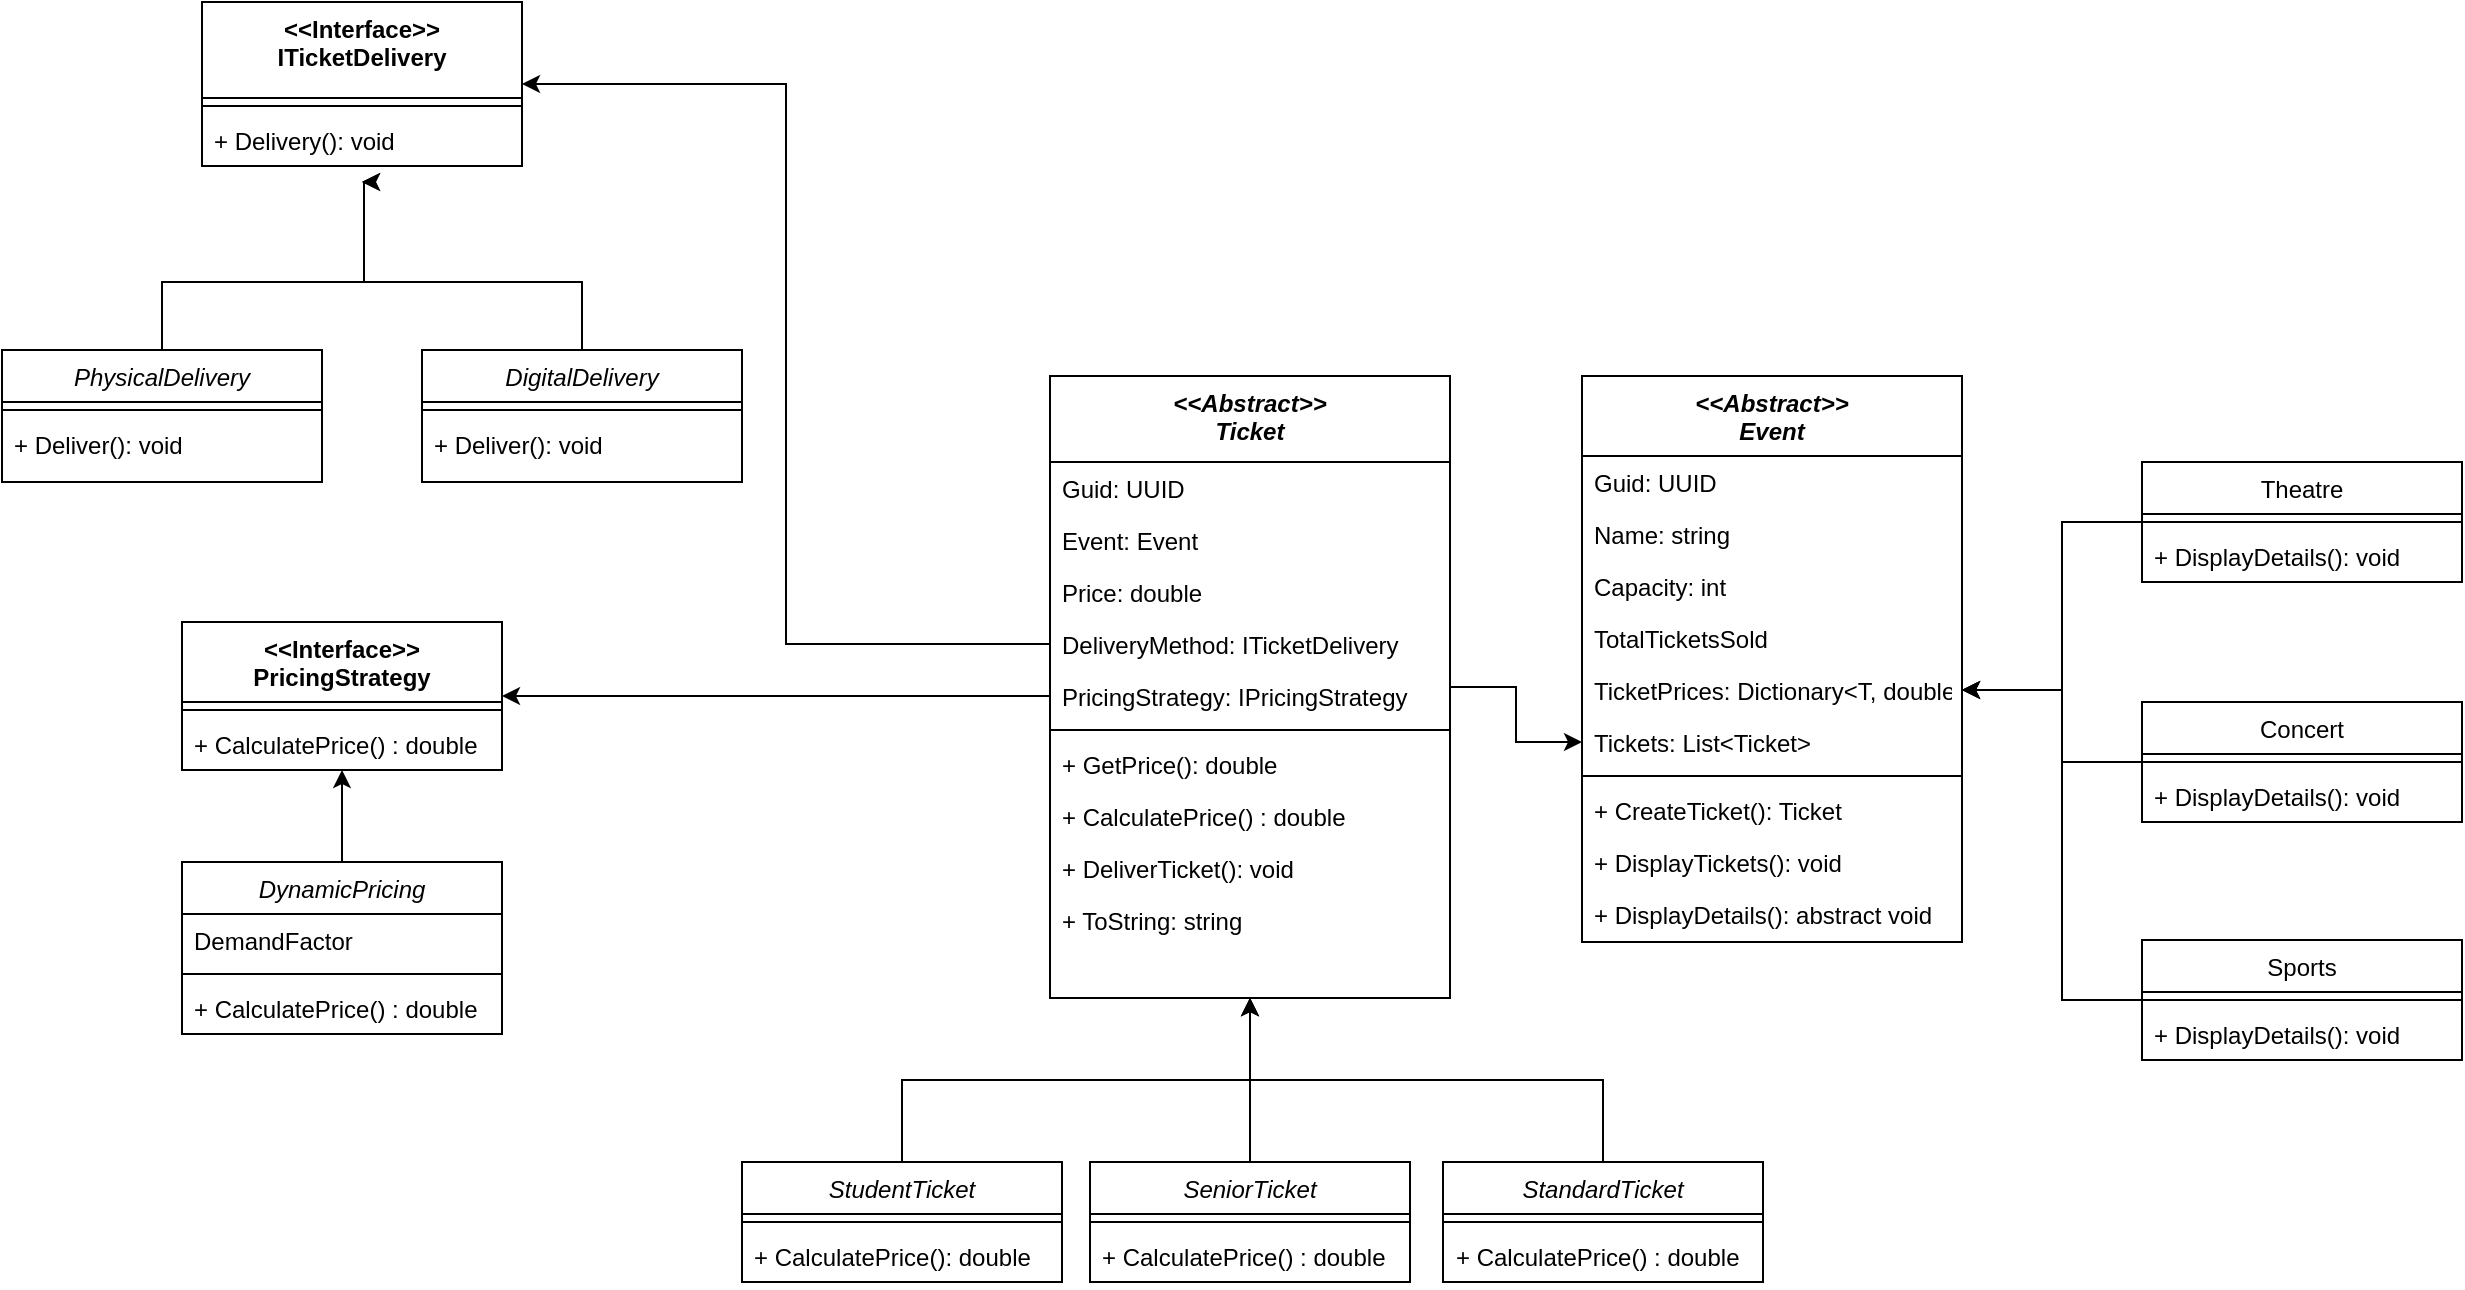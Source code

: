 <mxfile version="24.7.17">
  <diagram name="Page-1" id="z8JFlLbfX-9ULxDglQGG">
    <mxGraphModel dx="2261" dy="2005" grid="1" gridSize="10" guides="1" tooltips="1" connect="1" arrows="1" fold="1" page="1" pageScale="1" pageWidth="827" pageHeight="1169" math="0" shadow="0">
      <root>
        <mxCell id="0" />
        <mxCell id="1" parent="0" />
        <mxCell id="biFe90QDDbs4DXHO_58R-1" value="&lt;&lt;Abstract&gt;&gt;&#xa;Event" style="swimlane;fontStyle=3;align=center;verticalAlign=top;childLayout=stackLayout;horizontal=1;startSize=40;horizontalStack=0;resizeParent=1;resizeLast=0;collapsible=1;marginBottom=0;rounded=0;shadow=0;strokeWidth=1;" vertex="1" parent="1">
          <mxGeometry x="100" y="-43" width="190" height="283" as="geometry">
            <mxRectangle x="230" y="140" width="160" height="26" as="alternateBounds" />
          </mxGeometry>
        </mxCell>
        <mxCell id="biFe90QDDbs4DXHO_58R-2" value="Guid: UUID" style="text;align=left;verticalAlign=top;spacingLeft=4;spacingRight=4;overflow=hidden;rotatable=0;points=[[0,0.5],[1,0.5]];portConstraint=eastwest;" vertex="1" parent="biFe90QDDbs4DXHO_58R-1">
          <mxGeometry y="40" width="190" height="26" as="geometry" />
        </mxCell>
        <mxCell id="biFe90QDDbs4DXHO_58R-3" value="Name: string" style="text;align=left;verticalAlign=top;spacingLeft=4;spacingRight=4;overflow=hidden;rotatable=0;points=[[0,0.5],[1,0.5]];portConstraint=eastwest;" vertex="1" parent="biFe90QDDbs4DXHO_58R-1">
          <mxGeometry y="66" width="190" height="26" as="geometry" />
        </mxCell>
        <mxCell id="biFe90QDDbs4DXHO_58R-4" value="Capacity: int" style="text;align=left;verticalAlign=top;spacingLeft=4;spacingRight=4;overflow=hidden;rotatable=0;points=[[0,0.5],[1,0.5]];portConstraint=eastwest;" vertex="1" parent="biFe90QDDbs4DXHO_58R-1">
          <mxGeometry y="92" width="190" height="26" as="geometry" />
        </mxCell>
        <mxCell id="biFe90QDDbs4DXHO_58R-83" value="TotalTicketsSold" style="text;align=left;verticalAlign=top;spacingLeft=4;spacingRight=4;overflow=hidden;rotatable=0;points=[[0,0.5],[1,0.5]];portConstraint=eastwest;" vertex="1" parent="biFe90QDDbs4DXHO_58R-1">
          <mxGeometry y="118" width="190" height="26" as="geometry" />
        </mxCell>
        <mxCell id="biFe90QDDbs4DXHO_58R-108" value="TicketPrices: Dictionary&lt;T, double&gt;" style="text;align=left;verticalAlign=top;spacingLeft=4;spacingRight=4;overflow=hidden;rotatable=0;points=[[0,0.5],[1,0.5]];portConstraint=eastwest;" vertex="1" parent="biFe90QDDbs4DXHO_58R-1">
          <mxGeometry y="144" width="190" height="26" as="geometry" />
        </mxCell>
        <mxCell id="biFe90QDDbs4DXHO_58R-6" value="Tickets: List&lt;Ticket&gt;" style="text;align=left;verticalAlign=top;spacingLeft=4;spacingRight=4;overflow=hidden;rotatable=0;points=[[0,0.5],[1,0.5]];portConstraint=eastwest;" vertex="1" parent="biFe90QDDbs4DXHO_58R-1">
          <mxGeometry y="170" width="190" height="26" as="geometry" />
        </mxCell>
        <mxCell id="biFe90QDDbs4DXHO_58R-9" value="" style="line;html=1;strokeWidth=1;align=left;verticalAlign=middle;spacingTop=-1;spacingLeft=3;spacingRight=3;rotatable=0;labelPosition=right;points=[];portConstraint=eastwest;" vertex="1" parent="biFe90QDDbs4DXHO_58R-1">
          <mxGeometry y="196" width="190" height="8" as="geometry" />
        </mxCell>
        <mxCell id="biFe90QDDbs4DXHO_58R-77" value="+ CreateTicket(): Ticket" style="text;align=left;verticalAlign=top;spacingLeft=4;spacingRight=4;overflow=hidden;rotatable=0;points=[[0,0.5],[1,0.5]];portConstraint=eastwest;" vertex="1" parent="biFe90QDDbs4DXHO_58R-1">
          <mxGeometry y="204" width="190" height="26" as="geometry" />
        </mxCell>
        <mxCell id="biFe90QDDbs4DXHO_58R-78" value="+ DisplayTickets(): void" style="text;align=left;verticalAlign=top;spacingLeft=4;spacingRight=4;overflow=hidden;rotatable=0;points=[[0,0.5],[1,0.5]];portConstraint=eastwest;" vertex="1" parent="biFe90QDDbs4DXHO_58R-1">
          <mxGeometry y="230" width="190" height="26" as="geometry" />
        </mxCell>
        <mxCell id="biFe90QDDbs4DXHO_58R-10" value="+ DisplayDetails(): abstract void" style="text;align=left;verticalAlign=top;spacingLeft=4;spacingRight=4;overflow=hidden;rotatable=0;points=[[0,0.5],[1,0.5]];portConstraint=eastwest;" vertex="1" parent="biFe90QDDbs4DXHO_58R-1">
          <mxGeometry y="256" width="190" height="26" as="geometry" />
        </mxCell>
        <mxCell id="biFe90QDDbs4DXHO_58R-97" style="edgeStyle=orthogonalEdgeStyle;rounded=0;orthogonalLoop=1;jettySize=auto;html=1;entryX=1;entryY=0.5;entryDx=0;entryDy=0;" edge="1" parent="1" source="biFe90QDDbs4DXHO_58R-14">
          <mxGeometry relative="1" as="geometry">
            <mxPoint x="290" y="114" as="targetPoint" />
            <Array as="points">
              <mxPoint x="340" y="150" />
              <mxPoint x="340" y="114" />
            </Array>
          </mxGeometry>
        </mxCell>
        <mxCell id="biFe90QDDbs4DXHO_58R-14" value="Concert" style="swimlane;fontStyle=0;align=center;verticalAlign=top;childLayout=stackLayout;horizontal=1;startSize=26;horizontalStack=0;resizeParent=1;resizeLast=0;collapsible=1;marginBottom=0;rounded=0;shadow=0;strokeWidth=1;" vertex="1" parent="1">
          <mxGeometry x="380" y="120" width="160" height="60" as="geometry">
            <mxRectangle x="130" y="380" width="160" height="26" as="alternateBounds" />
          </mxGeometry>
        </mxCell>
        <mxCell id="biFe90QDDbs4DXHO_58R-15" value="" style="line;html=1;strokeWidth=1;align=left;verticalAlign=middle;spacingTop=-1;spacingLeft=3;spacingRight=3;rotatable=0;labelPosition=right;points=[];portConstraint=eastwest;" vertex="1" parent="biFe90QDDbs4DXHO_58R-14">
          <mxGeometry y="26" width="160" height="8" as="geometry" />
        </mxCell>
        <mxCell id="biFe90QDDbs4DXHO_58R-16" value="+ DisplayDetails(): void" style="text;align=left;verticalAlign=top;spacingLeft=4;spacingRight=4;overflow=hidden;rotatable=0;points=[[0,0.5],[1,0.5]];portConstraint=eastwest;" vertex="1" parent="biFe90QDDbs4DXHO_58R-14">
          <mxGeometry y="34" width="160" height="26" as="geometry" />
        </mxCell>
        <mxCell id="biFe90QDDbs4DXHO_58R-99" style="edgeStyle=orthogonalEdgeStyle;rounded=0;orthogonalLoop=1;jettySize=auto;html=1;entryX=1;entryY=0.5;entryDx=0;entryDy=0;" edge="1" parent="1" source="biFe90QDDbs4DXHO_58R-18">
          <mxGeometry relative="1" as="geometry">
            <mxPoint x="290" y="114" as="targetPoint" />
            <Array as="points">
              <mxPoint x="340" y="269" />
              <mxPoint x="340" y="114" />
            </Array>
          </mxGeometry>
        </mxCell>
        <mxCell id="biFe90QDDbs4DXHO_58R-18" value="Sports" style="swimlane;fontStyle=0;align=center;verticalAlign=top;childLayout=stackLayout;horizontal=1;startSize=26;horizontalStack=0;resizeParent=1;resizeLast=0;collapsible=1;marginBottom=0;rounded=0;shadow=0;strokeWidth=1;" vertex="1" parent="1">
          <mxGeometry x="380" y="239" width="160" height="60" as="geometry">
            <mxRectangle x="340" y="380" width="170" height="26" as="alternateBounds" />
          </mxGeometry>
        </mxCell>
        <mxCell id="biFe90QDDbs4DXHO_58R-19" value="" style="line;html=1;strokeWidth=1;align=left;verticalAlign=middle;spacingTop=-1;spacingLeft=3;spacingRight=3;rotatable=0;labelPosition=right;points=[];portConstraint=eastwest;" vertex="1" parent="biFe90QDDbs4DXHO_58R-18">
          <mxGeometry y="26" width="160" height="8" as="geometry" />
        </mxCell>
        <mxCell id="biFe90QDDbs4DXHO_58R-20" value="+ DisplayDetails(): void" style="text;align=left;verticalAlign=top;spacingLeft=4;spacingRight=4;overflow=hidden;rotatable=0;points=[[0,0.5],[1,0.5]];portConstraint=eastwest;" vertex="1" parent="biFe90QDDbs4DXHO_58R-18">
          <mxGeometry y="34" width="160" height="26" as="geometry" />
        </mxCell>
        <mxCell id="biFe90QDDbs4DXHO_58R-98" style="edgeStyle=orthogonalEdgeStyle;rounded=0;orthogonalLoop=1;jettySize=auto;html=1;entryX=1;entryY=0.5;entryDx=0;entryDy=0;" edge="1" parent="1" source="biFe90QDDbs4DXHO_58R-22">
          <mxGeometry relative="1" as="geometry">
            <mxPoint x="290" y="114" as="targetPoint" />
            <Array as="points">
              <mxPoint x="340" y="30" />
              <mxPoint x="340" y="114" />
            </Array>
          </mxGeometry>
        </mxCell>
        <mxCell id="biFe90QDDbs4DXHO_58R-22" value="Theatre" style="swimlane;fontStyle=0;align=center;verticalAlign=top;childLayout=stackLayout;horizontal=1;startSize=26;horizontalStack=0;resizeParent=1;resizeLast=0;collapsible=1;marginBottom=0;rounded=0;shadow=0;strokeWidth=1;" vertex="1" parent="1">
          <mxGeometry x="380" width="160" height="60" as="geometry">
            <mxRectangle x="130" y="380" width="160" height="26" as="alternateBounds" />
          </mxGeometry>
        </mxCell>
        <mxCell id="biFe90QDDbs4DXHO_58R-23" value="" style="line;html=1;strokeWidth=1;align=left;verticalAlign=middle;spacingTop=-1;spacingLeft=3;spacingRight=3;rotatable=0;labelPosition=right;points=[];portConstraint=eastwest;" vertex="1" parent="biFe90QDDbs4DXHO_58R-22">
          <mxGeometry y="26" width="160" height="8" as="geometry" />
        </mxCell>
        <mxCell id="biFe90QDDbs4DXHO_58R-24" value="+ DisplayDetails(): void" style="text;align=left;verticalAlign=top;spacingLeft=4;spacingRight=4;overflow=hidden;rotatable=0;points=[[0,0.5],[1,0.5]];portConstraint=eastwest;" vertex="1" parent="biFe90QDDbs4DXHO_58R-22">
          <mxGeometry y="34" width="160" height="26" as="geometry" />
        </mxCell>
        <mxCell id="biFe90QDDbs4DXHO_58R-33" style="edgeStyle=orthogonalEdgeStyle;rounded=0;orthogonalLoop=1;jettySize=auto;html=1;" edge="1" parent="1" source="biFe90QDDbs4DXHO_58R-34">
          <mxGeometry relative="1" as="geometry">
            <mxPoint x="-510" y="-140" as="targetPoint" />
            <Array as="points">
              <mxPoint x="-610" y="-90" />
              <mxPoint x="-509" y="-90" />
            </Array>
          </mxGeometry>
        </mxCell>
        <mxCell id="biFe90QDDbs4DXHO_58R-34" value="PhysicalDelivery" style="swimlane;fontStyle=2;align=center;verticalAlign=top;childLayout=stackLayout;horizontal=1;startSize=26;horizontalStack=0;resizeParent=1;resizeLast=0;collapsible=1;marginBottom=0;rounded=0;shadow=0;strokeWidth=1;" vertex="1" parent="1">
          <mxGeometry x="-690" y="-56" width="160" height="66" as="geometry">
            <mxRectangle x="230" y="140" width="160" height="26" as="alternateBounds" />
          </mxGeometry>
        </mxCell>
        <mxCell id="biFe90QDDbs4DXHO_58R-35" value="" style="line;html=1;strokeWidth=1;align=left;verticalAlign=middle;spacingTop=-1;spacingLeft=3;spacingRight=3;rotatable=0;labelPosition=right;points=[];portConstraint=eastwest;" vertex="1" parent="biFe90QDDbs4DXHO_58R-34">
          <mxGeometry y="26" width="160" height="8" as="geometry" />
        </mxCell>
        <mxCell id="biFe90QDDbs4DXHO_58R-36" value="+ Deliver(): void" style="text;align=left;verticalAlign=top;spacingLeft=4;spacingRight=4;overflow=hidden;rotatable=0;points=[[0,0.5],[1,0.5]];portConstraint=eastwest;" vertex="1" parent="biFe90QDDbs4DXHO_58R-34">
          <mxGeometry y="34" width="160" height="26" as="geometry" />
        </mxCell>
        <mxCell id="biFe90QDDbs4DXHO_58R-37" style="edgeStyle=orthogonalEdgeStyle;rounded=0;orthogonalLoop=1;jettySize=auto;html=1;" edge="1" parent="1" source="biFe90QDDbs4DXHO_58R-38">
          <mxGeometry relative="1" as="geometry">
            <mxPoint x="-510" y="-140" as="targetPoint" />
            <Array as="points">
              <mxPoint x="-400" y="-90" />
              <mxPoint x="-509" y="-90" />
            </Array>
          </mxGeometry>
        </mxCell>
        <mxCell id="biFe90QDDbs4DXHO_58R-38" value="DigitalDelivery" style="swimlane;fontStyle=2;align=center;verticalAlign=top;childLayout=stackLayout;horizontal=1;startSize=26;horizontalStack=0;resizeParent=1;resizeLast=0;collapsible=1;marginBottom=0;rounded=0;shadow=0;strokeWidth=1;" vertex="1" parent="1">
          <mxGeometry x="-480" y="-56" width="160" height="66" as="geometry">
            <mxRectangle x="230" y="140" width="160" height="26" as="alternateBounds" />
          </mxGeometry>
        </mxCell>
        <mxCell id="biFe90QDDbs4DXHO_58R-39" value="" style="line;html=1;strokeWidth=1;align=left;verticalAlign=middle;spacingTop=-1;spacingLeft=3;spacingRight=3;rotatable=0;labelPosition=right;points=[];portConstraint=eastwest;" vertex="1" parent="biFe90QDDbs4DXHO_58R-38">
          <mxGeometry y="26" width="160" height="8" as="geometry" />
        </mxCell>
        <mxCell id="biFe90QDDbs4DXHO_58R-40" value="+ Deliver(): void" style="text;align=left;verticalAlign=top;spacingLeft=4;spacingRight=4;overflow=hidden;rotatable=0;points=[[0,0.5],[1,0.5]];portConstraint=eastwest;" vertex="1" parent="biFe90QDDbs4DXHO_58R-38">
          <mxGeometry y="34" width="160" height="26" as="geometry" />
        </mxCell>
        <mxCell id="biFe90QDDbs4DXHO_58R-41" value="&amp;lt;&amp;lt;Interface&amp;gt;&amp;gt;&lt;div&gt;ITicketDelivery&lt;/div&gt;" style="swimlane;fontStyle=1;align=center;verticalAlign=top;childLayout=stackLayout;horizontal=1;startSize=48;horizontalStack=0;resizeParent=1;resizeParentMax=0;resizeLast=0;collapsible=1;marginBottom=0;whiteSpace=wrap;html=1;" vertex="1" parent="1">
          <mxGeometry x="-590" y="-230" width="160" height="82" as="geometry" />
        </mxCell>
        <mxCell id="biFe90QDDbs4DXHO_58R-42" value="" style="line;strokeWidth=1;fillColor=none;align=left;verticalAlign=middle;spacingTop=-1;spacingLeft=3;spacingRight=3;rotatable=0;labelPosition=right;points=[];portConstraint=eastwest;strokeColor=inherit;" vertex="1" parent="biFe90QDDbs4DXHO_58R-41">
          <mxGeometry y="48" width="160" height="8" as="geometry" />
        </mxCell>
        <mxCell id="biFe90QDDbs4DXHO_58R-43" value="+ Delivery(): void" style="text;strokeColor=none;fillColor=none;align=left;verticalAlign=top;spacingLeft=4;spacingRight=4;overflow=hidden;rotatable=0;points=[[0,0.5],[1,0.5]];portConstraint=eastwest;whiteSpace=wrap;html=1;" vertex="1" parent="biFe90QDDbs4DXHO_58R-41">
          <mxGeometry y="56" width="160" height="26" as="geometry" />
        </mxCell>
        <mxCell id="biFe90QDDbs4DXHO_58R-44" value="&amp;lt;&amp;lt;Interface&amp;gt;&amp;gt;&lt;div&gt;PricingStrategy&lt;/div&gt;" style="swimlane;fontStyle=1;align=center;verticalAlign=top;childLayout=stackLayout;horizontal=1;startSize=40;horizontalStack=0;resizeParent=1;resizeParentMax=0;resizeLast=0;collapsible=1;marginBottom=0;whiteSpace=wrap;html=1;" vertex="1" parent="1">
          <mxGeometry x="-600" y="80" width="160" height="74" as="geometry" />
        </mxCell>
        <mxCell id="biFe90QDDbs4DXHO_58R-45" value="" style="line;strokeWidth=1;fillColor=none;align=left;verticalAlign=middle;spacingTop=-1;spacingLeft=3;spacingRight=3;rotatable=0;labelPosition=right;points=[];portConstraint=eastwest;strokeColor=inherit;" vertex="1" parent="biFe90QDDbs4DXHO_58R-44">
          <mxGeometry y="40" width="160" height="8" as="geometry" />
        </mxCell>
        <mxCell id="biFe90QDDbs4DXHO_58R-46" value="+ CalculatePrice() : double" style="text;strokeColor=none;fillColor=none;align=left;verticalAlign=top;spacingLeft=4;spacingRight=4;overflow=hidden;rotatable=0;points=[[0,0.5],[1,0.5]];portConstraint=eastwest;whiteSpace=wrap;html=1;" vertex="1" parent="biFe90QDDbs4DXHO_58R-44">
          <mxGeometry y="48" width="160" height="26" as="geometry" />
        </mxCell>
        <mxCell id="biFe90QDDbs4DXHO_58R-48" style="edgeStyle=orthogonalEdgeStyle;rounded=0;orthogonalLoop=1;jettySize=auto;html=1;" edge="1" parent="1" source="biFe90QDDbs4DXHO_58R-49" target="biFe90QDDbs4DXHO_58R-46">
          <mxGeometry relative="1" as="geometry">
            <mxPoint x="-520" y="160" as="targetPoint" />
            <Array as="points">
              <mxPoint x="-520" y="160" />
              <mxPoint x="-520" y="160" />
            </Array>
          </mxGeometry>
        </mxCell>
        <mxCell id="biFe90QDDbs4DXHO_58R-49" value="DynamicPricing" style="swimlane;fontStyle=2;align=center;verticalAlign=top;childLayout=stackLayout;horizontal=1;startSize=26;horizontalStack=0;resizeParent=1;resizeLast=0;collapsible=1;marginBottom=0;rounded=0;shadow=0;strokeWidth=1;" vertex="1" parent="1">
          <mxGeometry x="-600" y="200" width="160" height="86" as="geometry">
            <mxRectangle x="230" y="140" width="160" height="26" as="alternateBounds" />
          </mxGeometry>
        </mxCell>
        <mxCell id="biFe90QDDbs4DXHO_58R-50" value="DemandFactor" style="text;align=left;verticalAlign=top;spacingLeft=4;spacingRight=4;overflow=hidden;rotatable=0;points=[[0,0.5],[1,0.5]];portConstraint=eastwest;" vertex="1" parent="biFe90QDDbs4DXHO_58R-49">
          <mxGeometry y="26" width="160" height="26" as="geometry" />
        </mxCell>
        <mxCell id="biFe90QDDbs4DXHO_58R-51" value="" style="line;html=1;strokeWidth=1;align=left;verticalAlign=middle;spacingTop=-1;spacingLeft=3;spacingRight=3;rotatable=0;labelPosition=right;points=[];portConstraint=eastwest;" vertex="1" parent="biFe90QDDbs4DXHO_58R-49">
          <mxGeometry y="52" width="160" height="8" as="geometry" />
        </mxCell>
        <mxCell id="biFe90QDDbs4DXHO_58R-52" value="+ CalculatePrice() : double" style="text;strokeColor=none;fillColor=none;align=left;verticalAlign=top;spacingLeft=4;spacingRight=4;overflow=hidden;rotatable=0;points=[[0,0.5],[1,0.5]];portConstraint=eastwest;whiteSpace=wrap;html=1;" vertex="1" parent="biFe90QDDbs4DXHO_58R-49">
          <mxGeometry y="60" width="160" height="26" as="geometry" />
        </mxCell>
        <mxCell id="biFe90QDDbs4DXHO_58R-103" style="edgeStyle=orthogonalEdgeStyle;rounded=0;orthogonalLoop=1;jettySize=auto;html=1;entryX=0.5;entryY=1;entryDx=0;entryDy=0;" edge="1" parent="1" source="biFe90QDDbs4DXHO_58R-54" target="biFe90QDDbs4DXHO_58R-66">
          <mxGeometry relative="1" as="geometry" />
        </mxCell>
        <mxCell id="biFe90QDDbs4DXHO_58R-54" value="StudentTicket" style="swimlane;fontStyle=2;align=center;verticalAlign=top;childLayout=stackLayout;horizontal=1;startSize=26;horizontalStack=0;resizeParent=1;resizeLast=0;collapsible=1;marginBottom=0;rounded=0;shadow=0;strokeWidth=1;" vertex="1" parent="1">
          <mxGeometry x="-320" y="350" width="160" height="60" as="geometry">
            <mxRectangle x="230" y="140" width="160" height="26" as="alternateBounds" />
          </mxGeometry>
        </mxCell>
        <mxCell id="biFe90QDDbs4DXHO_58R-55" value="" style="line;html=1;strokeWidth=1;align=left;verticalAlign=middle;spacingTop=-1;spacingLeft=3;spacingRight=3;rotatable=0;labelPosition=right;points=[];portConstraint=eastwest;" vertex="1" parent="biFe90QDDbs4DXHO_58R-54">
          <mxGeometry y="26" width="160" height="8" as="geometry" />
        </mxCell>
        <mxCell id="biFe90QDDbs4DXHO_58R-56" value="+ CalculatePrice(): double" style="text;strokeColor=none;fillColor=none;align=left;verticalAlign=top;spacingLeft=4;spacingRight=4;overflow=hidden;rotatable=0;points=[[0,0.5],[1,0.5]];portConstraint=eastwest;whiteSpace=wrap;html=1;" vertex="1" parent="biFe90QDDbs4DXHO_58R-54">
          <mxGeometry y="34" width="160" height="26" as="geometry" />
        </mxCell>
        <mxCell id="biFe90QDDbs4DXHO_58R-102" style="edgeStyle=orthogonalEdgeStyle;rounded=0;orthogonalLoop=1;jettySize=auto;html=1;entryX=0.5;entryY=1;entryDx=0;entryDy=0;" edge="1" parent="1" source="biFe90QDDbs4DXHO_58R-58" target="biFe90QDDbs4DXHO_58R-66">
          <mxGeometry relative="1" as="geometry" />
        </mxCell>
        <mxCell id="biFe90QDDbs4DXHO_58R-58" value="SeniorTicket" style="swimlane;fontStyle=2;align=center;verticalAlign=top;childLayout=stackLayout;horizontal=1;startSize=26;horizontalStack=0;resizeParent=1;resizeLast=0;collapsible=1;marginBottom=0;rounded=0;shadow=0;strokeWidth=1;" vertex="1" parent="1">
          <mxGeometry x="-146" y="350" width="160" height="60" as="geometry">
            <mxRectangle x="230" y="140" width="160" height="26" as="alternateBounds" />
          </mxGeometry>
        </mxCell>
        <mxCell id="biFe90QDDbs4DXHO_58R-59" value="" style="line;html=1;strokeWidth=1;align=left;verticalAlign=middle;spacingTop=-1;spacingLeft=3;spacingRight=3;rotatable=0;labelPosition=right;points=[];portConstraint=eastwest;" vertex="1" parent="biFe90QDDbs4DXHO_58R-58">
          <mxGeometry y="26" width="160" height="8" as="geometry" />
        </mxCell>
        <mxCell id="biFe90QDDbs4DXHO_58R-60" value="+ CalculatePrice() : double" style="text;strokeColor=none;fillColor=none;align=left;verticalAlign=top;spacingLeft=4;spacingRight=4;overflow=hidden;rotatable=0;points=[[0,0.5],[1,0.5]];portConstraint=eastwest;whiteSpace=wrap;html=1;" vertex="1" parent="biFe90QDDbs4DXHO_58R-58">
          <mxGeometry y="34" width="160" height="26" as="geometry" />
        </mxCell>
        <mxCell id="biFe90QDDbs4DXHO_58R-104" style="edgeStyle=orthogonalEdgeStyle;rounded=0;orthogonalLoop=1;jettySize=auto;html=1;entryX=0.5;entryY=1;entryDx=0;entryDy=0;" edge="1" parent="1" source="biFe90QDDbs4DXHO_58R-62" target="biFe90QDDbs4DXHO_58R-66">
          <mxGeometry relative="1" as="geometry" />
        </mxCell>
        <mxCell id="biFe90QDDbs4DXHO_58R-62" value="StandardTicket" style="swimlane;fontStyle=2;align=center;verticalAlign=top;childLayout=stackLayout;horizontal=1;startSize=26;horizontalStack=0;resizeParent=1;resizeLast=0;collapsible=1;marginBottom=0;rounded=0;shadow=0;strokeWidth=1;" vertex="1" parent="1">
          <mxGeometry x="30.5" y="350" width="160" height="60" as="geometry">
            <mxRectangle x="230" y="140" width="160" height="26" as="alternateBounds" />
          </mxGeometry>
        </mxCell>
        <mxCell id="biFe90QDDbs4DXHO_58R-63" value="" style="line;html=1;strokeWidth=1;align=left;verticalAlign=middle;spacingTop=-1;spacingLeft=3;spacingRight=3;rotatable=0;labelPosition=right;points=[];portConstraint=eastwest;" vertex="1" parent="biFe90QDDbs4DXHO_58R-62">
          <mxGeometry y="26" width="160" height="8" as="geometry" />
        </mxCell>
        <mxCell id="biFe90QDDbs4DXHO_58R-64" value="+ CalculatePrice() : double" style="text;strokeColor=none;fillColor=none;align=left;verticalAlign=top;spacingLeft=4;spacingRight=4;overflow=hidden;rotatable=0;points=[[0,0.5],[1,0.5]];portConstraint=eastwest;whiteSpace=wrap;html=1;" vertex="1" parent="biFe90QDDbs4DXHO_58R-62">
          <mxGeometry y="34" width="160" height="26" as="geometry" />
        </mxCell>
        <mxCell id="biFe90QDDbs4DXHO_58R-82" style="edgeStyle=orthogonalEdgeStyle;rounded=0;orthogonalLoop=1;jettySize=auto;html=1;" edge="1" parent="1" source="biFe90QDDbs4DXHO_58R-66" target="biFe90QDDbs4DXHO_58R-6">
          <mxGeometry relative="1" as="geometry" />
        </mxCell>
        <mxCell id="biFe90QDDbs4DXHO_58R-66" value="&lt;&lt;Abstract&gt;&gt;&#xa;Ticket" style="swimlane;fontStyle=3;align=center;verticalAlign=top;childLayout=stackLayout;horizontal=1;startSize=43;horizontalStack=0;resizeParent=1;resizeLast=0;collapsible=1;marginBottom=0;rounded=0;shadow=0;strokeWidth=1;" vertex="1" parent="1">
          <mxGeometry x="-166" y="-43" width="200" height="311" as="geometry">
            <mxRectangle x="230" y="140" width="160" height="26" as="alternateBounds" />
          </mxGeometry>
        </mxCell>
        <mxCell id="biFe90QDDbs4DXHO_58R-67" value="Guid: UUID" style="text;align=left;verticalAlign=top;spacingLeft=4;spacingRight=4;overflow=hidden;rotatable=0;points=[[0,0.5],[1,0.5]];portConstraint=eastwest;" vertex="1" parent="biFe90QDDbs4DXHO_58R-66">
          <mxGeometry y="43" width="200" height="26" as="geometry" />
        </mxCell>
        <mxCell id="biFe90QDDbs4DXHO_58R-68" value="Event: Event" style="text;align=left;verticalAlign=top;spacingLeft=4;spacingRight=4;overflow=hidden;rotatable=0;points=[[0,0.5],[1,0.5]];portConstraint=eastwest;" vertex="1" parent="biFe90QDDbs4DXHO_58R-66">
          <mxGeometry y="69" width="200" height="26" as="geometry" />
        </mxCell>
        <mxCell id="biFe90QDDbs4DXHO_58R-69" value="Price: double" style="text;align=left;verticalAlign=top;spacingLeft=4;spacingRight=4;overflow=hidden;rotatable=0;points=[[0,0.5],[1,0.5]];portConstraint=eastwest;" vertex="1" parent="biFe90QDDbs4DXHO_58R-66">
          <mxGeometry y="95" width="200" height="26" as="geometry" />
        </mxCell>
        <mxCell id="biFe90QDDbs4DXHO_58R-70" value="DeliveryMethod: ITicketDelivery" style="text;align=left;verticalAlign=top;spacingLeft=4;spacingRight=4;overflow=hidden;rotatable=0;points=[[0,0.5],[1,0.5]];portConstraint=eastwest;" vertex="1" parent="biFe90QDDbs4DXHO_58R-66">
          <mxGeometry y="121" width="200" height="26" as="geometry" />
        </mxCell>
        <mxCell id="biFe90QDDbs4DXHO_58R-7" value="PricingStrategy: IPricingStrategy" style="text;align=left;verticalAlign=top;spacingLeft=4;spacingRight=4;overflow=hidden;rotatable=0;points=[[0,0.5],[1,0.5]];portConstraint=eastwest;" vertex="1" parent="biFe90QDDbs4DXHO_58R-66">
          <mxGeometry y="147" width="200" height="26" as="geometry" />
        </mxCell>
        <mxCell id="biFe90QDDbs4DXHO_58R-72" value="" style="line;html=1;strokeWidth=1;align=left;verticalAlign=middle;spacingTop=-1;spacingLeft=3;spacingRight=3;rotatable=0;labelPosition=right;points=[];portConstraint=eastwest;" vertex="1" parent="biFe90QDDbs4DXHO_58R-66">
          <mxGeometry y="173" width="200" height="8" as="geometry" />
        </mxCell>
        <mxCell id="biFe90QDDbs4DXHO_58R-73" value="+ GetPrice(): double" style="text;align=left;verticalAlign=top;spacingLeft=4;spacingRight=4;overflow=hidden;rotatable=0;points=[[0,0.5],[1,0.5]];portConstraint=eastwest;" vertex="1" parent="biFe90QDDbs4DXHO_58R-66">
          <mxGeometry y="181" width="200" height="26" as="geometry" />
        </mxCell>
        <mxCell id="biFe90QDDbs4DXHO_58R-106" value="+ CalculatePrice() : double" style="text;align=left;verticalAlign=top;spacingLeft=4;spacingRight=4;overflow=hidden;rotatable=0;points=[[0,0.5],[1,0.5]];portConstraint=eastwest;" vertex="1" parent="biFe90QDDbs4DXHO_58R-66">
          <mxGeometry y="207" width="200" height="26" as="geometry" />
        </mxCell>
        <mxCell id="biFe90QDDbs4DXHO_58R-105" value="+ DeliverTicket(): void" style="text;align=left;verticalAlign=top;spacingLeft=4;spacingRight=4;overflow=hidden;rotatable=0;points=[[0,0.5],[1,0.5]];portConstraint=eastwest;" vertex="1" parent="biFe90QDDbs4DXHO_58R-66">
          <mxGeometry y="233" width="200" height="26" as="geometry" />
        </mxCell>
        <mxCell id="biFe90QDDbs4DXHO_58R-107" value="+ ToString: string" style="text;align=left;verticalAlign=top;spacingLeft=4;spacingRight=4;overflow=hidden;rotatable=0;points=[[0,0.5],[1,0.5]];portConstraint=eastwest;" vertex="1" parent="biFe90QDDbs4DXHO_58R-66">
          <mxGeometry y="259" width="200" height="26" as="geometry" />
        </mxCell>
        <mxCell id="biFe90QDDbs4DXHO_58R-79" style="edgeStyle=orthogonalEdgeStyle;rounded=0;orthogonalLoop=1;jettySize=auto;html=1;entryX=1;entryY=0.5;entryDx=0;entryDy=0;" edge="1" parent="1" source="biFe90QDDbs4DXHO_58R-7" target="biFe90QDDbs4DXHO_58R-44">
          <mxGeometry relative="1" as="geometry" />
        </mxCell>
        <mxCell id="biFe90QDDbs4DXHO_58R-96" style="edgeStyle=orthogonalEdgeStyle;rounded=0;orthogonalLoop=1;jettySize=auto;html=1;entryX=1;entryY=0.5;entryDx=0;entryDy=0;" edge="1" parent="1" source="biFe90QDDbs4DXHO_58R-70" target="biFe90QDDbs4DXHO_58R-41">
          <mxGeometry relative="1" as="geometry" />
        </mxCell>
      </root>
    </mxGraphModel>
  </diagram>
</mxfile>
